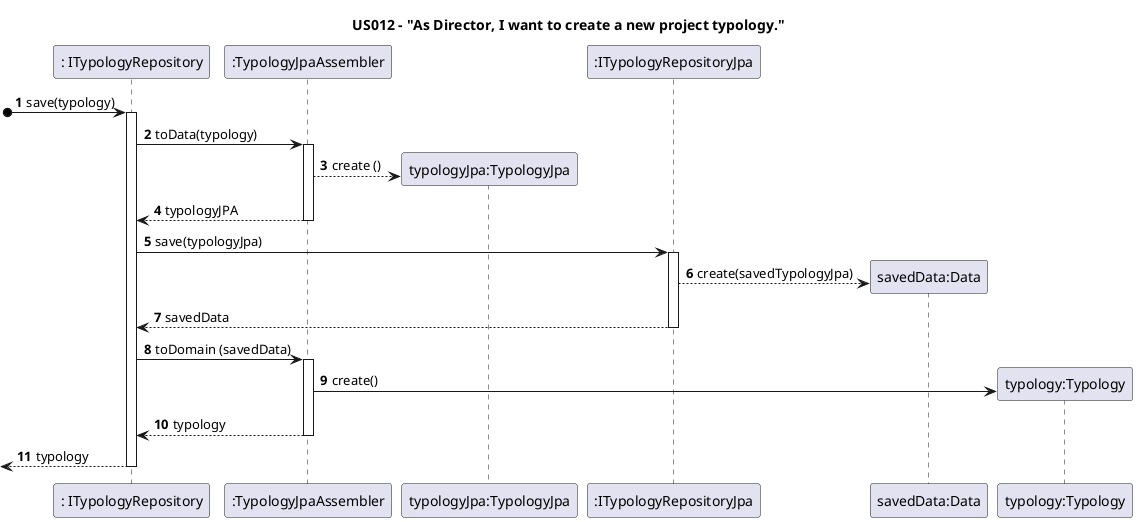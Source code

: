 @startuml
'https://plantuml.com/sequence-diagram

autoactivate on
autonumber

title US012 - "As Director, I want to create a new project typology."


participant ": ITypologyRepository" as Repository
participant ":TypologyJpaAssembler" as Assembler
participant "typologyJpa:TypologyJpa" as USJPA
participant ":ITypologyRepositoryJpa" as Driver
participant "savedData:Data" as Data
participant "typology:Typology" as US

[o->Repository: save(typology)

Repository -> Assembler : toData(typology)
Assembler --> USJPA **: create ()
Assembler --> Repository : typologyJPA
Repository -> Driver: save(typologyJpa)
Driver --> Data**: create(savedTypologyJpa)
Driver --> Repository : savedData
Repository -> Assembler: toDomain (savedData)
Assembler -> US **: create()
Assembler --> Repository: typology

[<--Repository: typology

@enduml